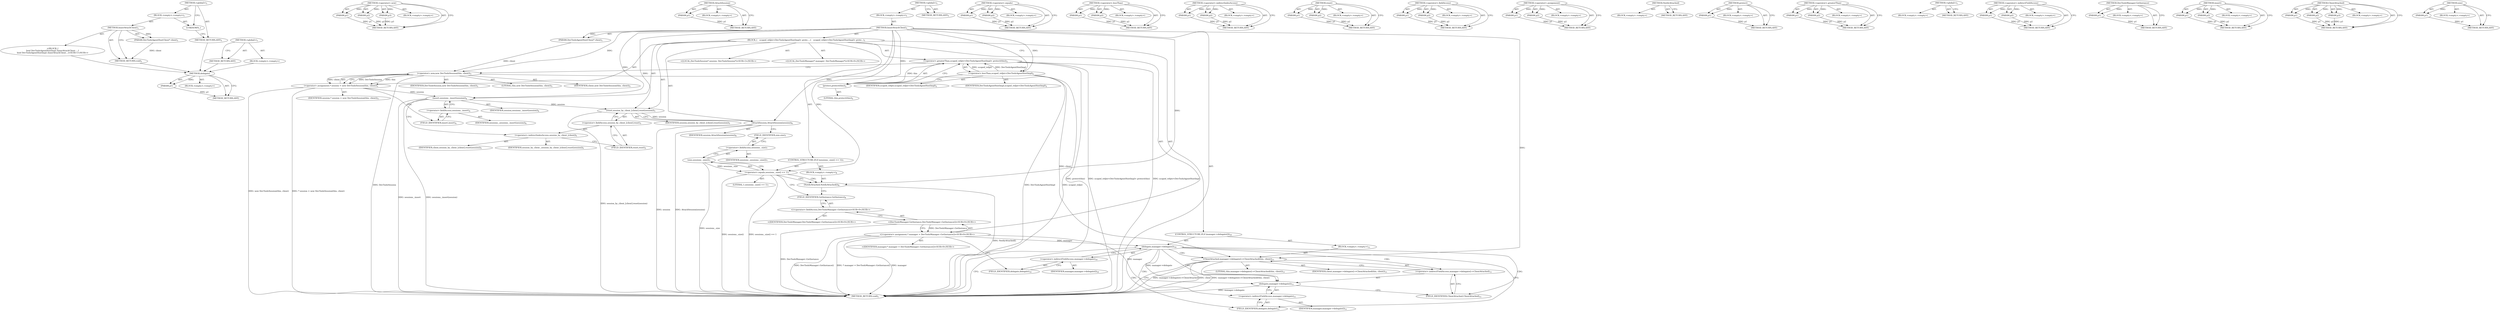 digraph "&lt;global&gt;" {
vulnerable_159 [label=<(METHOD,delegate)>];
vulnerable_160 [label=<(PARAM,p1)>];
vulnerable_161 [label=<(BLOCK,&lt;empty&gt;,&lt;empty&gt;)>];
vulnerable_162 [label=<(METHOD_RETURN,ANY)>];
vulnerable_113 [label=<(METHOD,&lt;operator&gt;.new)>];
vulnerable_114 [label=<(PARAM,p1)>];
vulnerable_115 [label=<(PARAM,p2)>];
vulnerable_116 [label=<(PARAM,p3)>];
vulnerable_117 [label=<(BLOCK,&lt;empty&gt;,&lt;empty&gt;)>];
vulnerable_118 [label=<(METHOD_RETURN,ANY)>];
vulnerable_139 [label=<(METHOD,AttachSession)>];
vulnerable_140 [label=<(PARAM,p1)>];
vulnerable_141 [label=<(BLOCK,&lt;empty&gt;,&lt;empty&gt;)>];
vulnerable_142 [label=<(METHOD_RETURN,ANY)>];
vulnerable_6 [label=<(METHOD,&lt;global&gt;)<SUB>1</SUB>>];
vulnerable_7 [label=<(BLOCK,&lt;empty&gt;,&lt;empty&gt;)<SUB>1</SUB>>];
vulnerable_8 [label=<(METHOD,InnerAttachClient)<SUB>1</SUB>>];
vulnerable_9 [label=<(PARAM,DevToolsAgentHostClient* client)<SUB>1</SUB>>];
vulnerable_10 [label=<(BLOCK,{
   scoped_refptr&lt;DevToolsAgentHostImpl&gt; prote...,{
   scoped_refptr&lt;DevToolsAgentHostImpl&gt; prote...)<SUB>1</SUB>>];
vulnerable_11 [label=<(&lt;operator&gt;.greaterThan,scoped_refptr&lt;DevToolsAgentHostImpl&gt; protect(this))<SUB>2</SUB>>];
vulnerable_12 [label=<(&lt;operator&gt;.lessThan,scoped_refptr&lt;DevToolsAgentHostImpl)<SUB>2</SUB>>];
vulnerable_13 [label=<(IDENTIFIER,scoped_refptr,scoped_refptr&lt;DevToolsAgentHostImpl)<SUB>2</SUB>>];
vulnerable_14 [label=<(IDENTIFIER,DevToolsAgentHostImpl,scoped_refptr&lt;DevToolsAgentHostImpl)<SUB>2</SUB>>];
vulnerable_15 [label=<(protect,protect(this))<SUB>2</SUB>>];
vulnerable_16 [label=<(LITERAL,this,protect(this))<SUB>2</SUB>>];
vulnerable_17 [label="<(LOCAL,DevToolsSession* session: DevToolsSession*)<SUB>3</SUB>>"];
vulnerable_18 [label=<(&lt;operator&gt;.assignment,* session = new DevToolsSession(this, client))<SUB>3</SUB>>];
vulnerable_19 [label=<(IDENTIFIER,session,* session = new DevToolsSession(this, client))<SUB>3</SUB>>];
vulnerable_20 [label=<(&lt;operator&gt;.new,new DevToolsSession(this, client))<SUB>3</SUB>>];
vulnerable_21 [label=<(IDENTIFIER,DevToolsSession,new DevToolsSession(this, client))<SUB>3</SUB>>];
vulnerable_22 [label=<(LITERAL,this,new DevToolsSession(this, client))<SUB>3</SUB>>];
vulnerable_23 [label=<(IDENTIFIER,client,new DevToolsSession(this, client))<SUB>3</SUB>>];
vulnerable_24 [label=<(insert,sessions_.insert(session))<SUB>4</SUB>>];
vulnerable_25 [label=<(&lt;operator&gt;.fieldAccess,sessions_.insert)<SUB>4</SUB>>];
vulnerable_26 [label=<(IDENTIFIER,sessions_,sessions_.insert(session))<SUB>4</SUB>>];
vulnerable_27 [label=<(FIELD_IDENTIFIER,insert,insert)<SUB>4</SUB>>];
vulnerable_28 [label=<(IDENTIFIER,session,sessions_.insert(session))<SUB>4</SUB>>];
vulnerable_29 [label=<(reset,session_by_client_[client].reset(session))<SUB>5</SUB>>];
vulnerable_30 [label=<(&lt;operator&gt;.fieldAccess,session_by_client_[client].reset)<SUB>5</SUB>>];
vulnerable_31 [label=<(&lt;operator&gt;.indirectIndexAccess,session_by_client_[client])<SUB>5</SUB>>];
vulnerable_32 [label=<(IDENTIFIER,session_by_client_,session_by_client_[client].reset(session))<SUB>5</SUB>>];
vulnerable_33 [label=<(IDENTIFIER,client,session_by_client_[client].reset(session))<SUB>5</SUB>>];
vulnerable_34 [label=<(FIELD_IDENTIFIER,reset,reset)<SUB>5</SUB>>];
vulnerable_35 [label=<(IDENTIFIER,session,session_by_client_[client].reset(session))<SUB>5</SUB>>];
vulnerable_36 [label=<(AttachSession,AttachSession(session))<SUB>6</SUB>>];
vulnerable_37 [label=<(IDENTIFIER,session,AttachSession(session))<SUB>6</SUB>>];
vulnerable_38 [label=<(CONTROL_STRUCTURE,IF,if (sessions_.size() == 1))<SUB>7</SUB>>];
vulnerable_39 [label=<(&lt;operator&gt;.equals,sessions_.size() == 1)<SUB>7</SUB>>];
vulnerable_40 [label=<(size,sessions_.size())<SUB>7</SUB>>];
vulnerable_41 [label=<(&lt;operator&gt;.fieldAccess,sessions_.size)<SUB>7</SUB>>];
vulnerable_42 [label=<(IDENTIFIER,sessions_,sessions_.size())<SUB>7</SUB>>];
vulnerable_43 [label=<(FIELD_IDENTIFIER,size,size)<SUB>7</SUB>>];
vulnerable_44 [label=<(LITERAL,1,sessions_.size() == 1)<SUB>7</SUB>>];
vulnerable_45 [label=<(BLOCK,&lt;empty&gt;,&lt;empty&gt;)<SUB>8</SUB>>];
vulnerable_46 [label=<(NotifyAttached,NotifyAttached())<SUB>8</SUB>>];
vulnerable_47 [label="<(LOCAL,DevToolsManager* manager: DevToolsManager*)<SUB>9</SUB>>"];
vulnerable_48 [label="<(&lt;operator&gt;.assignment,* manager = DevToolsManager::GetInstance())<SUB>9</SUB>>"];
vulnerable_49 [label="<(IDENTIFIER,manager,* manager = DevToolsManager::GetInstance())<SUB>9</SUB>>"];
vulnerable_50 [label="<(DevToolsManager.GetInstance,DevToolsManager::GetInstance())<SUB>9</SUB>>"];
vulnerable_51 [label="<(&lt;operator&gt;.fieldAccess,DevToolsManager::GetInstance)<SUB>9</SUB>>"];
vulnerable_52 [label="<(IDENTIFIER,DevToolsManager,DevToolsManager::GetInstance())<SUB>9</SUB>>"];
vulnerable_53 [label=<(FIELD_IDENTIFIER,GetInstance,GetInstance)<SUB>9</SUB>>];
vulnerable_54 [label=<(CONTROL_STRUCTURE,IF,if (manager-&gt;delegate()))<SUB>10</SUB>>];
vulnerable_55 [label=<(delegate,manager-&gt;delegate())<SUB>10</SUB>>];
vulnerable_56 [label=<(&lt;operator&gt;.indirectFieldAccess,manager-&gt;delegate)<SUB>10</SUB>>];
vulnerable_57 [label=<(IDENTIFIER,manager,manager-&gt;delegate())<SUB>10</SUB>>];
vulnerable_58 [label=<(FIELD_IDENTIFIER,delegate,delegate)<SUB>10</SUB>>];
vulnerable_59 [label=<(BLOCK,&lt;empty&gt;,&lt;empty&gt;)<SUB>11</SUB>>];
vulnerable_60 [label=<(ClientAttached,manager-&gt;delegate()-&gt;ClientAttached(this, client))<SUB>11</SUB>>];
vulnerable_61 [label=<(&lt;operator&gt;.indirectFieldAccess,manager-&gt;delegate()-&gt;ClientAttached)<SUB>11</SUB>>];
vulnerable_62 [label=<(delegate,manager-&gt;delegate())<SUB>11</SUB>>];
vulnerable_63 [label=<(&lt;operator&gt;.indirectFieldAccess,manager-&gt;delegate)<SUB>11</SUB>>];
vulnerable_64 [label=<(IDENTIFIER,manager,manager-&gt;delegate())<SUB>11</SUB>>];
vulnerable_65 [label=<(FIELD_IDENTIFIER,delegate,delegate)<SUB>11</SUB>>];
vulnerable_66 [label=<(FIELD_IDENTIFIER,ClientAttached,ClientAttached)<SUB>11</SUB>>];
vulnerable_67 [label=<(LITERAL,this,manager-&gt;delegate()-&gt;ClientAttached(this, client))<SUB>11</SUB>>];
vulnerable_68 [label=<(IDENTIFIER,client,manager-&gt;delegate()-&gt;ClientAttached(this, client))<SUB>11</SUB>>];
vulnerable_69 [label=<(METHOD_RETURN,void)<SUB>1</SUB>>];
vulnerable_71 [label=<(METHOD_RETURN,ANY)<SUB>1</SUB>>];
vulnerable_143 [label=<(METHOD,&lt;operator&gt;.equals)>];
vulnerable_144 [label=<(PARAM,p1)>];
vulnerable_145 [label=<(PARAM,p2)>];
vulnerable_146 [label=<(BLOCK,&lt;empty&gt;,&lt;empty&gt;)>];
vulnerable_147 [label=<(METHOD_RETURN,ANY)>];
vulnerable_99 [label=<(METHOD,&lt;operator&gt;.lessThan)>];
vulnerable_100 [label=<(PARAM,p1)>];
vulnerable_101 [label=<(PARAM,p2)>];
vulnerable_102 [label=<(BLOCK,&lt;empty&gt;,&lt;empty&gt;)>];
vulnerable_103 [label=<(METHOD_RETURN,ANY)>];
vulnerable_134 [label=<(METHOD,&lt;operator&gt;.indirectIndexAccess)>];
vulnerable_135 [label=<(PARAM,p1)>];
vulnerable_136 [label=<(PARAM,p2)>];
vulnerable_137 [label=<(BLOCK,&lt;empty&gt;,&lt;empty&gt;)>];
vulnerable_138 [label=<(METHOD_RETURN,ANY)>];
vulnerable_129 [label=<(METHOD,reset)>];
vulnerable_130 [label=<(PARAM,p1)>];
vulnerable_131 [label=<(PARAM,p2)>];
vulnerable_132 [label=<(BLOCK,&lt;empty&gt;,&lt;empty&gt;)>];
vulnerable_133 [label=<(METHOD_RETURN,ANY)>];
vulnerable_124 [label=<(METHOD,&lt;operator&gt;.fieldAccess)>];
vulnerable_125 [label=<(PARAM,p1)>];
vulnerable_126 [label=<(PARAM,p2)>];
vulnerable_127 [label=<(BLOCK,&lt;empty&gt;,&lt;empty&gt;)>];
vulnerable_128 [label=<(METHOD_RETURN,ANY)>];
vulnerable_108 [label=<(METHOD,&lt;operator&gt;.assignment)>];
vulnerable_109 [label=<(PARAM,p1)>];
vulnerable_110 [label=<(PARAM,p2)>];
vulnerable_111 [label=<(BLOCK,&lt;empty&gt;,&lt;empty&gt;)>];
vulnerable_112 [label=<(METHOD_RETURN,ANY)>];
vulnerable_152 [label=<(METHOD,NotifyAttached)>];
vulnerable_153 [label=<(BLOCK,&lt;empty&gt;,&lt;empty&gt;)>];
vulnerable_154 [label=<(METHOD_RETURN,ANY)>];
vulnerable_104 [label=<(METHOD,protect)>];
vulnerable_105 [label=<(PARAM,p1)>];
vulnerable_106 [label=<(BLOCK,&lt;empty&gt;,&lt;empty&gt;)>];
vulnerable_107 [label=<(METHOD_RETURN,ANY)>];
vulnerable_94 [label=<(METHOD,&lt;operator&gt;.greaterThan)>];
vulnerable_95 [label=<(PARAM,p1)>];
vulnerable_96 [label=<(PARAM,p2)>];
vulnerable_97 [label=<(BLOCK,&lt;empty&gt;,&lt;empty&gt;)>];
vulnerable_98 [label=<(METHOD_RETURN,ANY)>];
vulnerable_88 [label=<(METHOD,&lt;global&gt;)<SUB>1</SUB>>];
vulnerable_89 [label=<(BLOCK,&lt;empty&gt;,&lt;empty&gt;)>];
vulnerable_90 [label=<(METHOD_RETURN,ANY)>];
vulnerable_163 [label=<(METHOD,&lt;operator&gt;.indirectFieldAccess)>];
vulnerable_164 [label=<(PARAM,p1)>];
vulnerable_165 [label=<(PARAM,p2)>];
vulnerable_166 [label=<(BLOCK,&lt;empty&gt;,&lt;empty&gt;)>];
vulnerable_167 [label=<(METHOD_RETURN,ANY)>];
vulnerable_155 [label=<(METHOD,DevToolsManager.GetInstance)>];
vulnerable_156 [label=<(PARAM,p1)>];
vulnerable_157 [label=<(BLOCK,&lt;empty&gt;,&lt;empty&gt;)>];
vulnerable_158 [label=<(METHOD_RETURN,ANY)>];
vulnerable_119 [label=<(METHOD,insert)>];
vulnerable_120 [label=<(PARAM,p1)>];
vulnerable_121 [label=<(PARAM,p2)>];
vulnerable_122 [label=<(BLOCK,&lt;empty&gt;,&lt;empty&gt;)>];
vulnerable_123 [label=<(METHOD_RETURN,ANY)>];
vulnerable_168 [label=<(METHOD,ClientAttached)>];
vulnerable_169 [label=<(PARAM,p1)>];
vulnerable_170 [label=<(PARAM,p2)>];
vulnerable_171 [label=<(PARAM,p3)>];
vulnerable_172 [label=<(BLOCK,&lt;empty&gt;,&lt;empty&gt;)>];
vulnerable_173 [label=<(METHOD_RETURN,ANY)>];
vulnerable_148 [label=<(METHOD,size)>];
vulnerable_149 [label=<(PARAM,p1)>];
vulnerable_150 [label=<(BLOCK,&lt;empty&gt;,&lt;empty&gt;)>];
vulnerable_151 [label=<(METHOD_RETURN,ANY)>];
fixed_6 [label=<(METHOD,&lt;global&gt;)<SUB>1</SUB>>];
fixed_7 [label=<(BLOCK,&lt;empty&gt;,&lt;empty&gt;)<SUB>1</SUB>>];
fixed_8 [label=<(METHOD,InnerAttachClient)<SUB>1</SUB>>];
fixed_9 [label=<(PARAM,DevToolsAgentHostClient* client)<SUB>1</SUB>>];
fixed_10 [label="<(BLOCK,{
bool DevToolsAgentHostImpl::InnerAttachClient...,{
bool DevToolsAgentHostImpl::InnerAttachClient...)<SUB>1</SUB>>"];
fixed_11 [label=<(METHOD_RETURN,void)<SUB>1</SUB>>];
fixed_13 [label=<(UNKNOWN,,)>];
fixed_14 [label=<(METHOD_RETURN,ANY)<SUB>1</SUB>>];
fixed_23 [label=<(METHOD,&lt;global&gt;)<SUB>1</SUB>>];
fixed_24 [label=<(BLOCK,&lt;empty&gt;,&lt;empty&gt;)>];
fixed_25 [label=<(METHOD_RETURN,ANY)>];
vulnerable_159 -> vulnerable_160  [key=0, label="AST: "];
vulnerable_159 -> vulnerable_160  [key=1, label="DDG: "];
vulnerable_159 -> vulnerable_161  [key=0, label="AST: "];
vulnerable_159 -> vulnerable_162  [key=0, label="AST: "];
vulnerable_159 -> vulnerable_162  [key=1, label="CFG: "];
vulnerable_160 -> vulnerable_162  [key=0, label="DDG: p1"];
vulnerable_113 -> vulnerable_114  [key=0, label="AST: "];
vulnerable_113 -> vulnerable_114  [key=1, label="DDG: "];
vulnerable_113 -> vulnerable_117  [key=0, label="AST: "];
vulnerable_113 -> vulnerable_115  [key=0, label="AST: "];
vulnerable_113 -> vulnerable_115  [key=1, label="DDG: "];
vulnerable_113 -> vulnerable_118  [key=0, label="AST: "];
vulnerable_113 -> vulnerable_118  [key=1, label="CFG: "];
vulnerable_113 -> vulnerable_116  [key=0, label="AST: "];
vulnerable_113 -> vulnerable_116  [key=1, label="DDG: "];
vulnerable_114 -> vulnerable_118  [key=0, label="DDG: p1"];
vulnerable_115 -> vulnerable_118  [key=0, label="DDG: p2"];
vulnerable_116 -> vulnerable_118  [key=0, label="DDG: p3"];
vulnerable_139 -> vulnerable_140  [key=0, label="AST: "];
vulnerable_139 -> vulnerable_140  [key=1, label="DDG: "];
vulnerable_139 -> vulnerable_141  [key=0, label="AST: "];
vulnerable_139 -> vulnerable_142  [key=0, label="AST: "];
vulnerable_139 -> vulnerable_142  [key=1, label="CFG: "];
vulnerable_140 -> vulnerable_142  [key=0, label="DDG: p1"];
vulnerable_6 -> vulnerable_7  [key=0, label="AST: "];
vulnerable_6 -> vulnerable_71  [key=0, label="AST: "];
vulnerable_6 -> vulnerable_71  [key=1, label="CFG: "];
vulnerable_7 -> vulnerable_8  [key=0, label="AST: "];
vulnerable_8 -> vulnerable_9  [key=0, label="AST: "];
vulnerable_8 -> vulnerable_9  [key=1, label="DDG: "];
vulnerable_8 -> vulnerable_10  [key=0, label="AST: "];
vulnerable_8 -> vulnerable_69  [key=0, label="AST: "];
vulnerable_8 -> vulnerable_12  [key=0, label="CFG: "];
vulnerable_8 -> vulnerable_12  [key=1, label="DDG: "];
vulnerable_8 -> vulnerable_24  [key=0, label="DDG: "];
vulnerable_8 -> vulnerable_29  [key=0, label="DDG: "];
vulnerable_8 -> vulnerable_36  [key=0, label="DDG: "];
vulnerable_8 -> vulnerable_15  [key=0, label="DDG: "];
vulnerable_8 -> vulnerable_20  [key=0, label="DDG: "];
vulnerable_8 -> vulnerable_39  [key=0, label="DDG: "];
vulnerable_8 -> vulnerable_46  [key=0, label="DDG: "];
vulnerable_8 -> vulnerable_60  [key=0, label="DDG: "];
vulnerable_9 -> vulnerable_20  [key=0, label="DDG: client"];
vulnerable_10 -> vulnerable_11  [key=0, label="AST: "];
vulnerable_10 -> vulnerable_17  [key=0, label="AST: "];
vulnerable_10 -> vulnerable_18  [key=0, label="AST: "];
vulnerable_10 -> vulnerable_24  [key=0, label="AST: "];
vulnerable_10 -> vulnerable_29  [key=0, label="AST: "];
vulnerable_10 -> vulnerable_36  [key=0, label="AST: "];
vulnerable_10 -> vulnerable_38  [key=0, label="AST: "];
vulnerable_10 -> vulnerable_47  [key=0, label="AST: "];
vulnerable_10 -> vulnerable_48  [key=0, label="AST: "];
vulnerable_10 -> vulnerable_54  [key=0, label="AST: "];
vulnerable_11 -> vulnerable_12  [key=0, label="AST: "];
vulnerable_11 -> vulnerable_15  [key=0, label="AST: "];
vulnerable_11 -> vulnerable_20  [key=0, label="CFG: "];
vulnerable_11 -> vulnerable_69  [key=0, label="DDG: scoped_refptr&lt;DevToolsAgentHostImpl"];
vulnerable_11 -> vulnerable_69  [key=1, label="DDG: protect(this)"];
vulnerable_11 -> vulnerable_69  [key=2, label="DDG: scoped_refptr&lt;DevToolsAgentHostImpl&gt; protect(this)"];
vulnerable_12 -> vulnerable_13  [key=0, label="AST: "];
vulnerable_12 -> vulnerable_14  [key=0, label="AST: "];
vulnerable_12 -> vulnerable_15  [key=0, label="CFG: "];
vulnerable_12 -> vulnerable_69  [key=0, label="DDG: DevToolsAgentHostImpl"];
vulnerable_12 -> vulnerable_69  [key=1, label="DDG: scoped_refptr"];
vulnerable_12 -> vulnerable_11  [key=0, label="DDG: scoped_refptr"];
vulnerable_12 -> vulnerable_11  [key=1, label="DDG: DevToolsAgentHostImpl"];
vulnerable_15 -> vulnerable_16  [key=0, label="AST: "];
vulnerable_15 -> vulnerable_11  [key=0, label="CFG: "];
vulnerable_15 -> vulnerable_11  [key=1, label="DDG: this"];
vulnerable_18 -> vulnerable_19  [key=0, label="AST: "];
vulnerable_18 -> vulnerable_20  [key=0, label="AST: "];
vulnerable_18 -> vulnerable_27  [key=0, label="CFG: "];
vulnerable_18 -> vulnerable_69  [key=0, label="DDG: new DevToolsSession(this, client)"];
vulnerable_18 -> vulnerable_69  [key=1, label="DDG: * session = new DevToolsSession(this, client)"];
vulnerable_18 -> vulnerable_24  [key=0, label="DDG: session"];
vulnerable_20 -> vulnerable_21  [key=0, label="AST: "];
vulnerable_20 -> vulnerable_22  [key=0, label="AST: "];
vulnerable_20 -> vulnerable_23  [key=0, label="AST: "];
vulnerable_20 -> vulnerable_18  [key=0, label="CFG: "];
vulnerable_20 -> vulnerable_18  [key=1, label="DDG: DevToolsSession"];
vulnerable_20 -> vulnerable_18  [key=2, label="DDG: this"];
vulnerable_20 -> vulnerable_18  [key=3, label="DDG: client"];
vulnerable_20 -> vulnerable_69  [key=0, label="DDG: DevToolsSession"];
vulnerable_20 -> vulnerable_60  [key=0, label="DDG: client"];
vulnerable_24 -> vulnerable_25  [key=0, label="AST: "];
vulnerable_24 -> vulnerable_28  [key=0, label="AST: "];
vulnerable_24 -> vulnerable_31  [key=0, label="CFG: "];
vulnerable_24 -> vulnerable_69  [key=0, label="DDG: sessions_.insert"];
vulnerable_24 -> vulnerable_69  [key=1, label="DDG: sessions_.insert(session)"];
vulnerable_24 -> vulnerable_29  [key=0, label="DDG: session"];
vulnerable_25 -> vulnerable_26  [key=0, label="AST: "];
vulnerable_25 -> vulnerable_27  [key=0, label="AST: "];
vulnerable_25 -> vulnerable_24  [key=0, label="CFG: "];
vulnerable_27 -> vulnerable_25  [key=0, label="CFG: "];
vulnerable_29 -> vulnerable_30  [key=0, label="AST: "];
vulnerable_29 -> vulnerable_35  [key=0, label="AST: "];
vulnerable_29 -> vulnerable_36  [key=0, label="CFG: "];
vulnerable_29 -> vulnerable_36  [key=1, label="DDG: session"];
vulnerable_29 -> vulnerable_69  [key=0, label="DDG: session_by_client_[client].reset(session)"];
vulnerable_30 -> vulnerable_31  [key=0, label="AST: "];
vulnerable_30 -> vulnerable_34  [key=0, label="AST: "];
vulnerable_30 -> vulnerable_29  [key=0, label="CFG: "];
vulnerable_31 -> vulnerable_32  [key=0, label="AST: "];
vulnerable_31 -> vulnerable_33  [key=0, label="AST: "];
vulnerable_31 -> vulnerable_34  [key=0, label="CFG: "];
vulnerable_34 -> vulnerable_30  [key=0, label="CFG: "];
vulnerable_36 -> vulnerable_37  [key=0, label="AST: "];
vulnerable_36 -> vulnerable_43  [key=0, label="CFG: "];
vulnerable_36 -> vulnerable_69  [key=0, label="DDG: session"];
vulnerable_36 -> vulnerable_69  [key=1, label="DDG: AttachSession(session)"];
vulnerable_38 -> vulnerable_39  [key=0, label="AST: "];
vulnerable_38 -> vulnerable_45  [key=0, label="AST: "];
vulnerable_39 -> vulnerable_40  [key=0, label="AST: "];
vulnerable_39 -> vulnerable_44  [key=0, label="AST: "];
vulnerable_39 -> vulnerable_46  [key=0, label="CFG: "];
vulnerable_39 -> vulnerable_46  [key=1, label="CDG: "];
vulnerable_39 -> vulnerable_53  [key=0, label="CFG: "];
vulnerable_39 -> vulnerable_69  [key=0, label="DDG: sessions_.size()"];
vulnerable_39 -> vulnerable_69  [key=1, label="DDG: sessions_.size() == 1"];
vulnerable_40 -> vulnerable_41  [key=0, label="AST: "];
vulnerable_40 -> vulnerable_39  [key=0, label="CFG: "];
vulnerable_40 -> vulnerable_39  [key=1, label="DDG: sessions_.size"];
vulnerable_40 -> vulnerable_69  [key=0, label="DDG: sessions_.size"];
vulnerable_41 -> vulnerable_42  [key=0, label="AST: "];
vulnerable_41 -> vulnerable_43  [key=0, label="AST: "];
vulnerable_41 -> vulnerable_40  [key=0, label="CFG: "];
vulnerable_43 -> vulnerable_41  [key=0, label="CFG: "];
vulnerable_45 -> vulnerable_46  [key=0, label="AST: "];
vulnerable_46 -> vulnerable_53  [key=0, label="CFG: "];
vulnerable_46 -> vulnerable_69  [key=0, label="DDG: NotifyAttached()"];
vulnerable_48 -> vulnerable_49  [key=0, label="AST: "];
vulnerable_48 -> vulnerable_50  [key=0, label="AST: "];
vulnerable_48 -> vulnerable_58  [key=0, label="CFG: "];
vulnerable_48 -> vulnerable_69  [key=0, label="DDG: manager"];
vulnerable_48 -> vulnerable_69  [key=1, label="DDG: DevToolsManager::GetInstance()"];
vulnerable_48 -> vulnerable_69  [key=2, label="DDG: * manager = DevToolsManager::GetInstance()"];
vulnerable_48 -> vulnerable_55  [key=0, label="DDG: manager"];
vulnerable_48 -> vulnerable_62  [key=0, label="DDG: manager"];
vulnerable_50 -> vulnerable_51  [key=0, label="AST: "];
vulnerable_50 -> vulnerable_48  [key=0, label="CFG: "];
vulnerable_50 -> vulnerable_48  [key=1, label="DDG: DevToolsManager::GetInstance"];
vulnerable_50 -> vulnerable_69  [key=0, label="DDG: DevToolsManager::GetInstance"];
vulnerable_51 -> vulnerable_52  [key=0, label="AST: "];
vulnerable_51 -> vulnerable_53  [key=0, label="AST: "];
vulnerable_51 -> vulnerable_50  [key=0, label="CFG: "];
vulnerable_53 -> vulnerable_51  [key=0, label="CFG: "];
vulnerable_54 -> vulnerable_55  [key=0, label="AST: "];
vulnerable_54 -> vulnerable_59  [key=0, label="AST: "];
vulnerable_55 -> vulnerable_56  [key=0, label="AST: "];
vulnerable_55 -> vulnerable_69  [key=0, label="CFG: "];
vulnerable_55 -> vulnerable_65  [key=0, label="CFG: "];
vulnerable_55 -> vulnerable_65  [key=1, label="CDG: "];
vulnerable_55 -> vulnerable_62  [key=0, label="DDG: manager-&gt;delegate"];
vulnerable_55 -> vulnerable_62  [key=1, label="CDG: "];
vulnerable_55 -> vulnerable_60  [key=0, label="CDG: "];
vulnerable_55 -> vulnerable_61  [key=0, label="CDG: "];
vulnerable_55 -> vulnerable_66  [key=0, label="CDG: "];
vulnerable_55 -> vulnerable_63  [key=0, label="CDG: "];
vulnerable_56 -> vulnerable_57  [key=0, label="AST: "];
vulnerable_56 -> vulnerable_58  [key=0, label="AST: "];
vulnerable_56 -> vulnerable_55  [key=0, label="CFG: "];
vulnerable_58 -> vulnerable_56  [key=0, label="CFG: "];
vulnerable_59 -> vulnerable_60  [key=0, label="AST: "];
vulnerable_60 -> vulnerable_61  [key=0, label="AST: "];
vulnerable_60 -> vulnerable_67  [key=0, label="AST: "];
vulnerable_60 -> vulnerable_68  [key=0, label="AST: "];
vulnerable_60 -> vulnerable_69  [key=0, label="CFG: "];
vulnerable_60 -> vulnerable_69  [key=1, label="DDG: manager-&gt;delegate()-&gt;ClientAttached"];
vulnerable_60 -> vulnerable_69  [key=2, label="DDG: client"];
vulnerable_60 -> vulnerable_69  [key=3, label="DDG: manager-&gt;delegate()-&gt;ClientAttached(this, client)"];
vulnerable_61 -> vulnerable_62  [key=0, label="AST: "];
vulnerable_61 -> vulnerable_66  [key=0, label="AST: "];
vulnerable_61 -> vulnerable_60  [key=0, label="CFG: "];
vulnerable_62 -> vulnerable_63  [key=0, label="AST: "];
vulnerable_62 -> vulnerable_66  [key=0, label="CFG: "];
vulnerable_62 -> vulnerable_69  [key=0, label="DDG: manager-&gt;delegate"];
vulnerable_63 -> vulnerable_64  [key=0, label="AST: "];
vulnerable_63 -> vulnerable_65  [key=0, label="AST: "];
vulnerable_63 -> vulnerable_62  [key=0, label="CFG: "];
vulnerable_65 -> vulnerable_63  [key=0, label="CFG: "];
vulnerable_66 -> vulnerable_61  [key=0, label="CFG: "];
vulnerable_143 -> vulnerable_144  [key=0, label="AST: "];
vulnerable_143 -> vulnerable_144  [key=1, label="DDG: "];
vulnerable_143 -> vulnerable_146  [key=0, label="AST: "];
vulnerable_143 -> vulnerable_145  [key=0, label="AST: "];
vulnerable_143 -> vulnerable_145  [key=1, label="DDG: "];
vulnerable_143 -> vulnerable_147  [key=0, label="AST: "];
vulnerable_143 -> vulnerable_147  [key=1, label="CFG: "];
vulnerable_144 -> vulnerable_147  [key=0, label="DDG: p1"];
vulnerable_145 -> vulnerable_147  [key=0, label="DDG: p2"];
vulnerable_99 -> vulnerable_100  [key=0, label="AST: "];
vulnerable_99 -> vulnerable_100  [key=1, label="DDG: "];
vulnerable_99 -> vulnerable_102  [key=0, label="AST: "];
vulnerable_99 -> vulnerable_101  [key=0, label="AST: "];
vulnerable_99 -> vulnerable_101  [key=1, label="DDG: "];
vulnerable_99 -> vulnerable_103  [key=0, label="AST: "];
vulnerable_99 -> vulnerable_103  [key=1, label="CFG: "];
vulnerable_100 -> vulnerable_103  [key=0, label="DDG: p1"];
vulnerable_101 -> vulnerable_103  [key=0, label="DDG: p2"];
vulnerable_134 -> vulnerable_135  [key=0, label="AST: "];
vulnerable_134 -> vulnerable_135  [key=1, label="DDG: "];
vulnerable_134 -> vulnerable_137  [key=0, label="AST: "];
vulnerable_134 -> vulnerable_136  [key=0, label="AST: "];
vulnerable_134 -> vulnerable_136  [key=1, label="DDG: "];
vulnerable_134 -> vulnerable_138  [key=0, label="AST: "];
vulnerable_134 -> vulnerable_138  [key=1, label="CFG: "];
vulnerable_135 -> vulnerable_138  [key=0, label="DDG: p1"];
vulnerable_136 -> vulnerable_138  [key=0, label="DDG: p2"];
vulnerable_129 -> vulnerable_130  [key=0, label="AST: "];
vulnerable_129 -> vulnerable_130  [key=1, label="DDG: "];
vulnerable_129 -> vulnerable_132  [key=0, label="AST: "];
vulnerable_129 -> vulnerable_131  [key=0, label="AST: "];
vulnerable_129 -> vulnerable_131  [key=1, label="DDG: "];
vulnerable_129 -> vulnerable_133  [key=0, label="AST: "];
vulnerable_129 -> vulnerable_133  [key=1, label="CFG: "];
vulnerable_130 -> vulnerable_133  [key=0, label="DDG: p1"];
vulnerable_131 -> vulnerable_133  [key=0, label="DDG: p2"];
vulnerable_124 -> vulnerable_125  [key=0, label="AST: "];
vulnerable_124 -> vulnerable_125  [key=1, label="DDG: "];
vulnerable_124 -> vulnerable_127  [key=0, label="AST: "];
vulnerable_124 -> vulnerable_126  [key=0, label="AST: "];
vulnerable_124 -> vulnerable_126  [key=1, label="DDG: "];
vulnerable_124 -> vulnerable_128  [key=0, label="AST: "];
vulnerable_124 -> vulnerable_128  [key=1, label="CFG: "];
vulnerable_125 -> vulnerable_128  [key=0, label="DDG: p1"];
vulnerable_126 -> vulnerable_128  [key=0, label="DDG: p2"];
vulnerable_108 -> vulnerable_109  [key=0, label="AST: "];
vulnerable_108 -> vulnerable_109  [key=1, label="DDG: "];
vulnerable_108 -> vulnerable_111  [key=0, label="AST: "];
vulnerable_108 -> vulnerable_110  [key=0, label="AST: "];
vulnerable_108 -> vulnerable_110  [key=1, label="DDG: "];
vulnerable_108 -> vulnerable_112  [key=0, label="AST: "];
vulnerable_108 -> vulnerable_112  [key=1, label="CFG: "];
vulnerable_109 -> vulnerable_112  [key=0, label="DDG: p1"];
vulnerable_110 -> vulnerable_112  [key=0, label="DDG: p2"];
vulnerable_152 -> vulnerable_153  [key=0, label="AST: "];
vulnerable_152 -> vulnerable_154  [key=0, label="AST: "];
vulnerable_152 -> vulnerable_154  [key=1, label="CFG: "];
vulnerable_104 -> vulnerable_105  [key=0, label="AST: "];
vulnerable_104 -> vulnerable_105  [key=1, label="DDG: "];
vulnerable_104 -> vulnerable_106  [key=0, label="AST: "];
vulnerable_104 -> vulnerable_107  [key=0, label="AST: "];
vulnerable_104 -> vulnerable_107  [key=1, label="CFG: "];
vulnerable_105 -> vulnerable_107  [key=0, label="DDG: p1"];
vulnerable_94 -> vulnerable_95  [key=0, label="AST: "];
vulnerable_94 -> vulnerable_95  [key=1, label="DDG: "];
vulnerable_94 -> vulnerable_97  [key=0, label="AST: "];
vulnerable_94 -> vulnerable_96  [key=0, label="AST: "];
vulnerable_94 -> vulnerable_96  [key=1, label="DDG: "];
vulnerable_94 -> vulnerable_98  [key=0, label="AST: "];
vulnerable_94 -> vulnerable_98  [key=1, label="CFG: "];
vulnerable_95 -> vulnerable_98  [key=0, label="DDG: p1"];
vulnerable_96 -> vulnerable_98  [key=0, label="DDG: p2"];
vulnerable_88 -> vulnerable_89  [key=0, label="AST: "];
vulnerable_88 -> vulnerable_90  [key=0, label="AST: "];
vulnerable_88 -> vulnerable_90  [key=1, label="CFG: "];
vulnerable_163 -> vulnerable_164  [key=0, label="AST: "];
vulnerable_163 -> vulnerable_164  [key=1, label="DDG: "];
vulnerable_163 -> vulnerable_166  [key=0, label="AST: "];
vulnerable_163 -> vulnerable_165  [key=0, label="AST: "];
vulnerable_163 -> vulnerable_165  [key=1, label="DDG: "];
vulnerable_163 -> vulnerable_167  [key=0, label="AST: "];
vulnerable_163 -> vulnerable_167  [key=1, label="CFG: "];
vulnerable_164 -> vulnerable_167  [key=0, label="DDG: p1"];
vulnerable_165 -> vulnerable_167  [key=0, label="DDG: p2"];
vulnerable_155 -> vulnerable_156  [key=0, label="AST: "];
vulnerable_155 -> vulnerable_156  [key=1, label="DDG: "];
vulnerable_155 -> vulnerable_157  [key=0, label="AST: "];
vulnerable_155 -> vulnerable_158  [key=0, label="AST: "];
vulnerable_155 -> vulnerable_158  [key=1, label="CFG: "];
vulnerable_156 -> vulnerable_158  [key=0, label="DDG: p1"];
vulnerable_119 -> vulnerable_120  [key=0, label="AST: "];
vulnerable_119 -> vulnerable_120  [key=1, label="DDG: "];
vulnerable_119 -> vulnerable_122  [key=0, label="AST: "];
vulnerable_119 -> vulnerable_121  [key=0, label="AST: "];
vulnerable_119 -> vulnerable_121  [key=1, label="DDG: "];
vulnerable_119 -> vulnerable_123  [key=0, label="AST: "];
vulnerable_119 -> vulnerable_123  [key=1, label="CFG: "];
vulnerable_120 -> vulnerable_123  [key=0, label="DDG: p1"];
vulnerable_121 -> vulnerable_123  [key=0, label="DDG: p2"];
vulnerable_168 -> vulnerable_169  [key=0, label="AST: "];
vulnerable_168 -> vulnerable_169  [key=1, label="DDG: "];
vulnerable_168 -> vulnerable_172  [key=0, label="AST: "];
vulnerable_168 -> vulnerable_170  [key=0, label="AST: "];
vulnerable_168 -> vulnerable_170  [key=1, label="DDG: "];
vulnerable_168 -> vulnerable_173  [key=0, label="AST: "];
vulnerable_168 -> vulnerable_173  [key=1, label="CFG: "];
vulnerable_168 -> vulnerable_171  [key=0, label="AST: "];
vulnerable_168 -> vulnerable_171  [key=1, label="DDG: "];
vulnerable_169 -> vulnerable_173  [key=0, label="DDG: p1"];
vulnerable_170 -> vulnerable_173  [key=0, label="DDG: p2"];
vulnerable_171 -> vulnerable_173  [key=0, label="DDG: p3"];
vulnerable_148 -> vulnerable_149  [key=0, label="AST: "];
vulnerable_148 -> vulnerable_149  [key=1, label="DDG: "];
vulnerable_148 -> vulnerable_150  [key=0, label="AST: "];
vulnerable_148 -> vulnerable_151  [key=0, label="AST: "];
vulnerable_148 -> vulnerable_151  [key=1, label="CFG: "];
vulnerable_149 -> vulnerable_151  [key=0, label="DDG: p1"];
fixed_6 -> fixed_7  [key=0, label="AST: "];
fixed_6 -> fixed_14  [key=0, label="AST: "];
fixed_6 -> fixed_13  [key=0, label="CFG: "];
fixed_7 -> fixed_8  [key=0, label="AST: "];
fixed_7 -> fixed_13  [key=0, label="AST: "];
fixed_8 -> fixed_9  [key=0, label="AST: "];
fixed_8 -> fixed_9  [key=1, label="DDG: "];
fixed_8 -> fixed_10  [key=0, label="AST: "];
fixed_8 -> fixed_11  [key=0, label="AST: "];
fixed_8 -> fixed_11  [key=1, label="CFG: "];
fixed_9 -> fixed_11  [key=0, label="DDG: client"];
fixed_10 -> vulnerable_159  [key=0];
fixed_11 -> vulnerable_159  [key=0];
fixed_13 -> fixed_14  [key=0, label="CFG: "];
fixed_14 -> vulnerable_159  [key=0];
fixed_23 -> fixed_24  [key=0, label="AST: "];
fixed_23 -> fixed_25  [key=0, label="AST: "];
fixed_23 -> fixed_25  [key=1, label="CFG: "];
fixed_24 -> vulnerable_159  [key=0];
fixed_25 -> vulnerable_159  [key=0];
}

